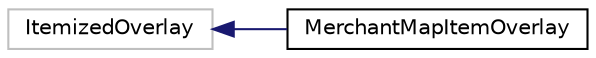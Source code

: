 digraph "Graphical Class Hierarchy"
{
  edge [fontname="Helvetica",fontsize="10",labelfontname="Helvetica",labelfontsize="10"];
  node [fontname="Helvetica",fontsize="10",shape=record];
  rankdir="LR";
  Node1 [label="ItemizedOverlay",height=0.2,width=0.4,color="grey75", fillcolor="white", style="filled"];
  Node1 -> Node2 [dir="back",color="midnightblue",fontsize="10",style="solid",fontname="Helvetica"];
  Node2 [label="MerchantMapItemOverlay",height=0.2,width=0.4,color="black", fillcolor="white", style="filled",URL="$classapp_1_1localization_1_1_merchant_map_item_overlay.html"];
}
